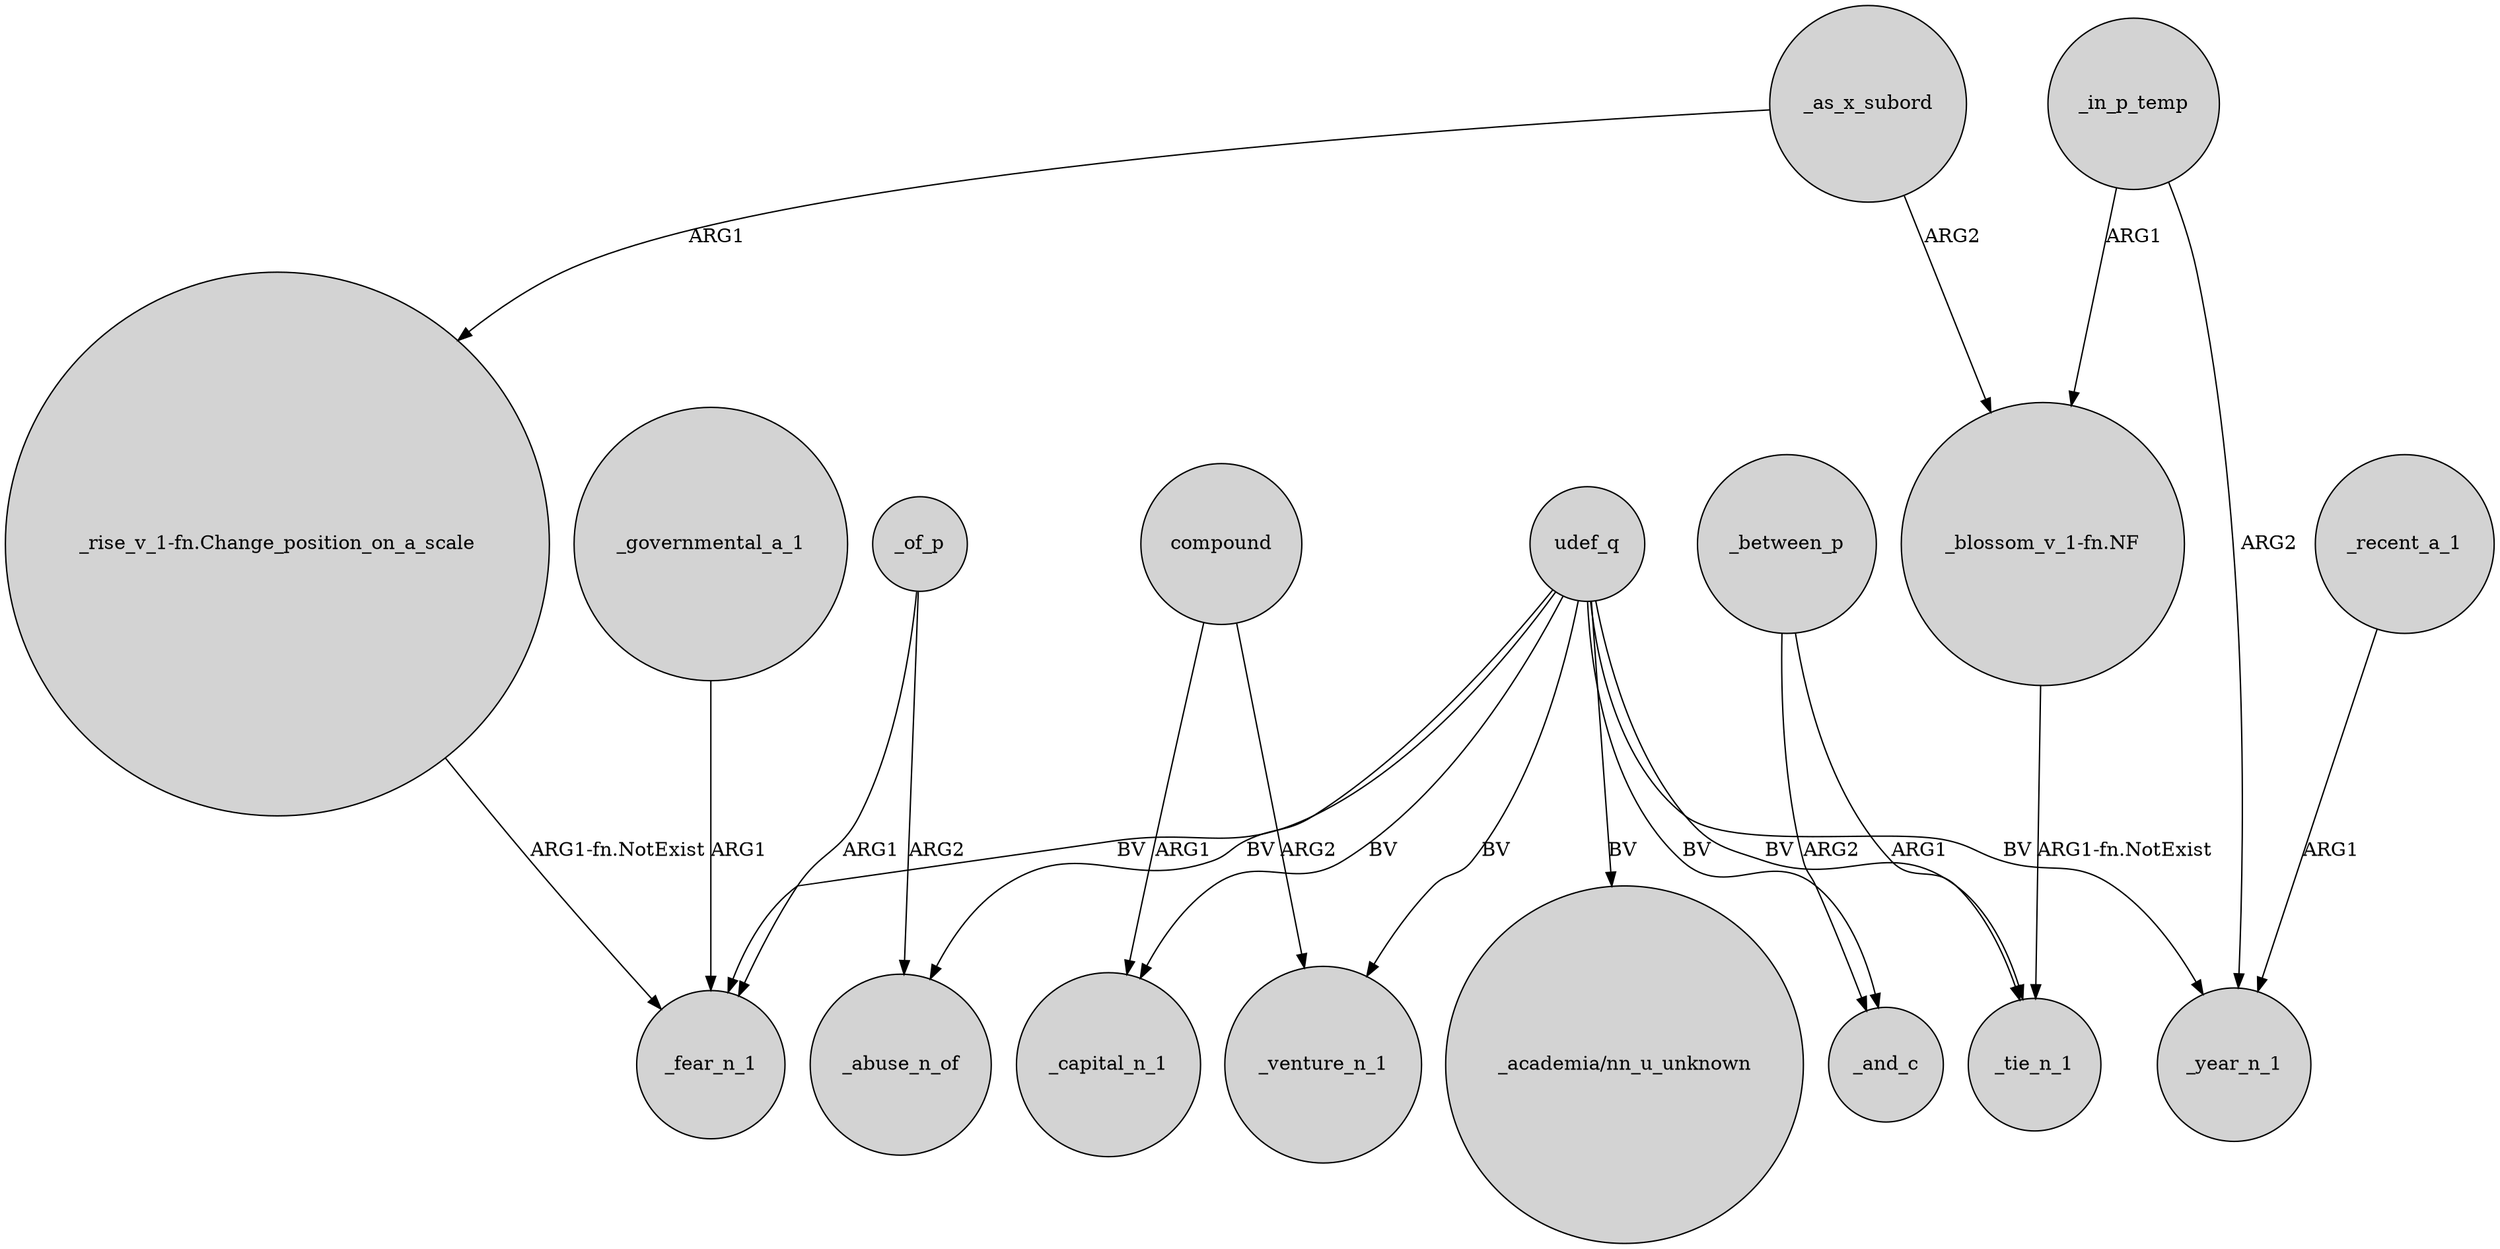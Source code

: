 digraph {
	node [shape=circle style=filled]
	compound -> _venture_n_1 [label=ARG2]
	_of_p -> _fear_n_1 [label=ARG1]
	_as_x_subord -> "_rise_v_1-fn.Change_position_on_a_scale" [label=ARG1]
	udef_q -> _tie_n_1 [label=BV]
	_between_p -> _tie_n_1 [label=ARG1]
	udef_q -> "_academia/nn_u_unknown" [label=BV]
	udef_q -> _venture_n_1 [label=BV]
	udef_q -> _fear_n_1 [label=BV]
	_in_p_temp -> _year_n_1 [label=ARG2]
	_of_p -> _abuse_n_of [label=ARG2]
	_recent_a_1 -> _year_n_1 [label=ARG1]
	_between_p -> _and_c [label=ARG2]
	_as_x_subord -> "_blossom_v_1-fn.NF" [label=ARG2]
	_governmental_a_1 -> _fear_n_1 [label=ARG1]
	compound -> _capital_n_1 [label=ARG1]
	udef_q -> _abuse_n_of [label=BV]
	udef_q -> _year_n_1 [label=BV]
	"_blossom_v_1-fn.NF" -> _tie_n_1 [label="ARG1-fn.NotExist"]
	udef_q -> _and_c [label=BV]
	_in_p_temp -> "_blossom_v_1-fn.NF" [label=ARG1]
	"_rise_v_1-fn.Change_position_on_a_scale" -> _fear_n_1 [label="ARG1-fn.NotExist"]
	udef_q -> _capital_n_1 [label=BV]
}
